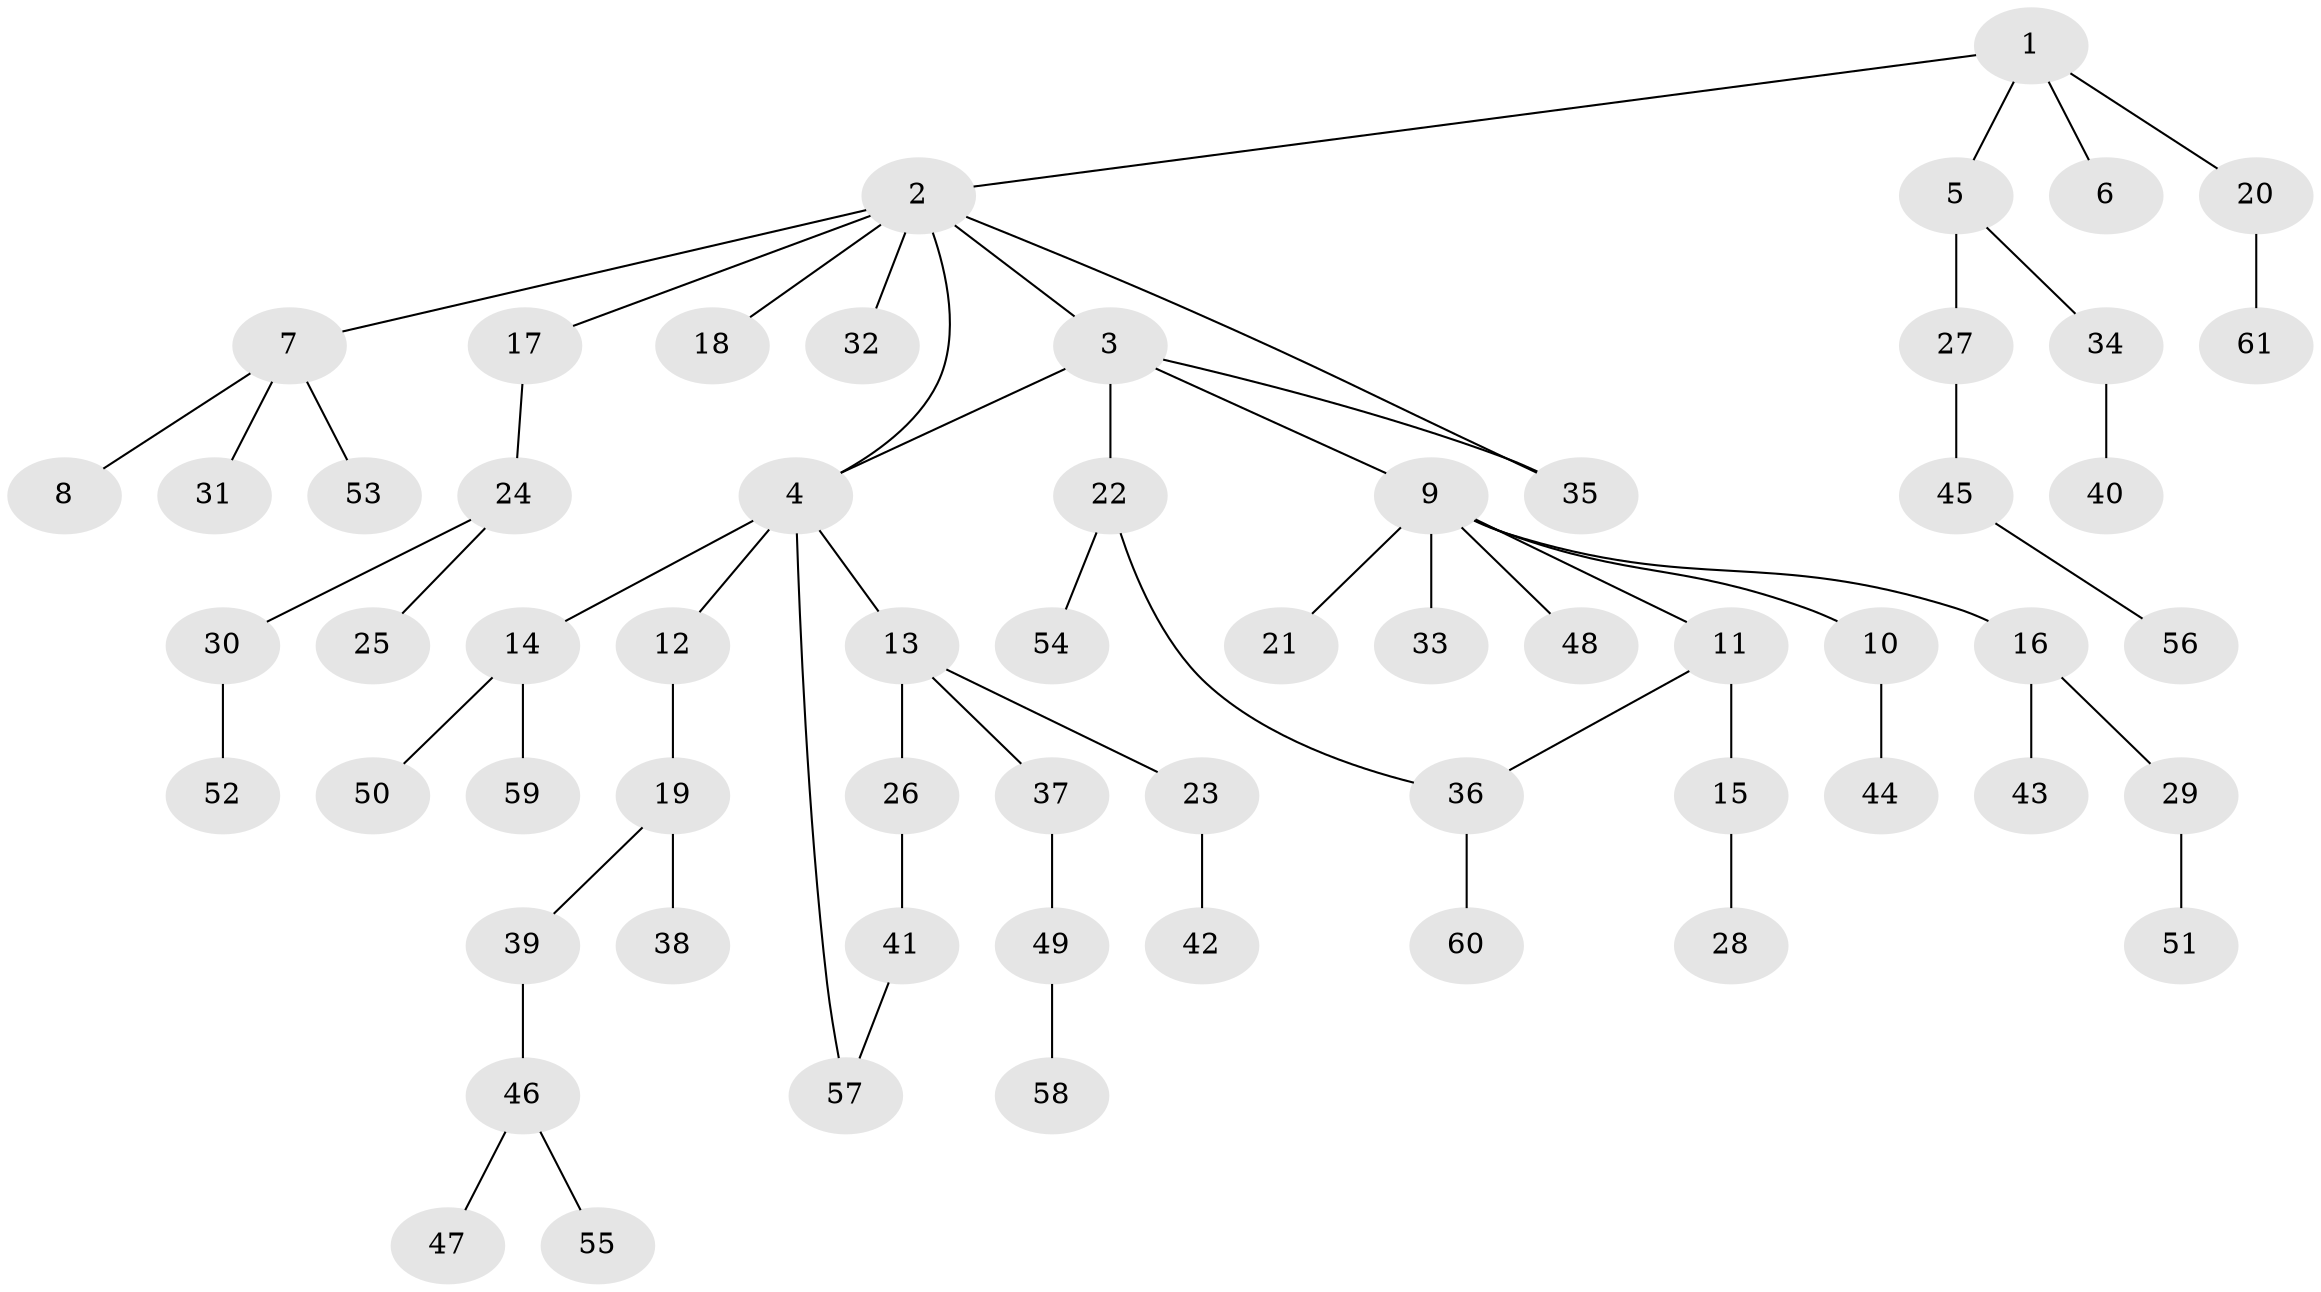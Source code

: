 // Generated by graph-tools (version 1.1) at 2025/01/03/09/25 03:01:03]
// undirected, 61 vertices, 64 edges
graph export_dot {
graph [start="1"]
  node [color=gray90,style=filled];
  1;
  2;
  3;
  4;
  5;
  6;
  7;
  8;
  9;
  10;
  11;
  12;
  13;
  14;
  15;
  16;
  17;
  18;
  19;
  20;
  21;
  22;
  23;
  24;
  25;
  26;
  27;
  28;
  29;
  30;
  31;
  32;
  33;
  34;
  35;
  36;
  37;
  38;
  39;
  40;
  41;
  42;
  43;
  44;
  45;
  46;
  47;
  48;
  49;
  50;
  51;
  52;
  53;
  54;
  55;
  56;
  57;
  58;
  59;
  60;
  61;
  1 -- 2;
  1 -- 5;
  1 -- 6;
  1 -- 20;
  2 -- 3;
  2 -- 7;
  2 -- 17;
  2 -- 18;
  2 -- 32;
  2 -- 4;
  2 -- 35;
  3 -- 4;
  3 -- 9;
  3 -- 22;
  3 -- 35;
  4 -- 12;
  4 -- 13;
  4 -- 14;
  4 -- 57;
  5 -- 27;
  5 -- 34;
  7 -- 8;
  7 -- 31;
  7 -- 53;
  9 -- 10;
  9 -- 11;
  9 -- 16;
  9 -- 21;
  9 -- 33;
  9 -- 48;
  10 -- 44;
  11 -- 15;
  11 -- 36;
  12 -- 19;
  13 -- 23;
  13 -- 26;
  13 -- 37;
  14 -- 50;
  14 -- 59;
  15 -- 28;
  16 -- 29;
  16 -- 43;
  17 -- 24;
  19 -- 38;
  19 -- 39;
  20 -- 61;
  22 -- 36;
  22 -- 54;
  23 -- 42;
  24 -- 25;
  24 -- 30;
  26 -- 41;
  27 -- 45;
  29 -- 51;
  30 -- 52;
  34 -- 40;
  36 -- 60;
  37 -- 49;
  39 -- 46;
  41 -- 57;
  45 -- 56;
  46 -- 47;
  46 -- 55;
  49 -- 58;
}
